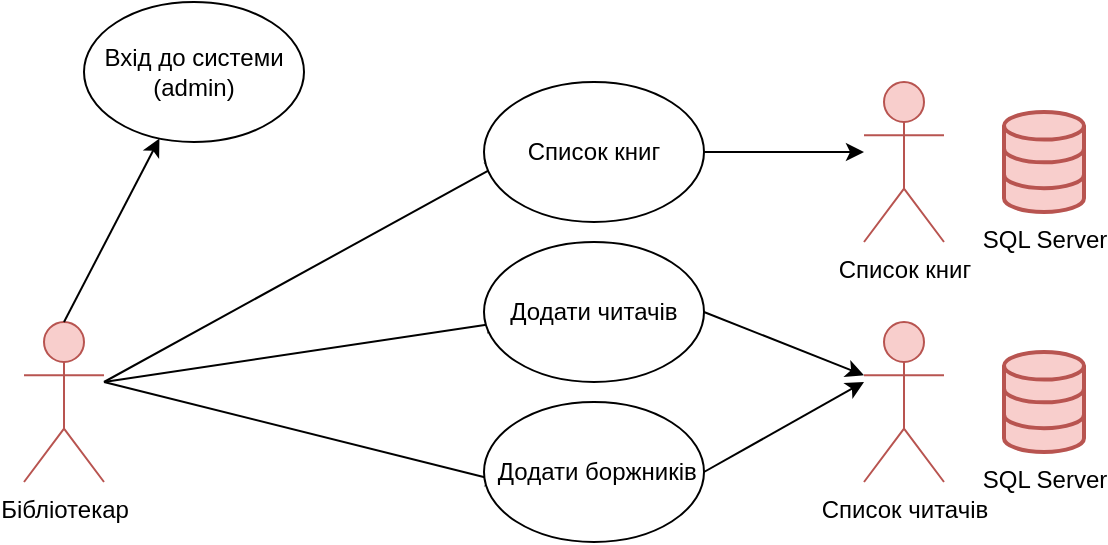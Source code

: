 <mxfile version="20.7.2" type="github"><diagram id="IhM2uEfRA3NO5pGb-PmG" name="Страница 1"><mxGraphModel dx="1050" dy="619" grid="1" gridSize="10" guides="1" tooltips="1" connect="1" arrows="1" fold="1" page="1" pageScale="1" pageWidth="827" pageHeight="1169" math="0" shadow="0"><root><mxCell id="0"/><mxCell id="1" parent="0"/><mxCell id="SwWK0ZUCBtZWXQ4DZ2LM-1" value="Бібліотекар" style="shape=umlActor;verticalLabelPosition=bottom;verticalAlign=top;html=1;outlineConnect=0;fillColor=#f8cecc;strokeColor=#b85450;perimeter=rectanglePerimeter;labelPosition=center;align=center;" vertex="1" parent="1"><mxGeometry x="80" y="280" width="40" height="80" as="geometry"/></mxCell><mxCell id="SwWK0ZUCBtZWXQ4DZ2LM-4" value="" style="endArrow=classic;html=1;rounded=0;" edge="1" parent="1" target="SwWK0ZUCBtZWXQ4DZ2LM-5"><mxGeometry width="50" height="50" relative="1" as="geometry"><mxPoint x="100" y="280" as="sourcePoint"/><mxPoint x="160" y="200" as="targetPoint"/><Array as="points"/></mxGeometry></mxCell><mxCell id="SwWK0ZUCBtZWXQ4DZ2LM-5" value="Вхід до системи&lt;br&gt;(admin)" style="ellipse;whiteSpace=wrap;html=1;" vertex="1" parent="1"><mxGeometry x="110" y="120" width="110" height="70" as="geometry"/></mxCell><mxCell id="SwWK0ZUCBtZWXQ4DZ2LM-6" value="" style="endArrow=classic;html=1;rounded=0;" edge="1" parent="1"><mxGeometry width="50" height="50" relative="1" as="geometry"><mxPoint x="120" y="310" as="sourcePoint"/><mxPoint x="320" y="200" as="targetPoint"/></mxGeometry></mxCell><mxCell id="SwWK0ZUCBtZWXQ4DZ2LM-7" value="" style="endArrow=classic;html=1;rounded=0;" edge="1" parent="1"><mxGeometry width="50" height="50" relative="1" as="geometry"><mxPoint x="120" y="310" as="sourcePoint"/><mxPoint x="320" y="280" as="targetPoint"/></mxGeometry></mxCell><mxCell id="SwWK0ZUCBtZWXQ4DZ2LM-8" value="" style="endArrow=classic;html=1;rounded=0;" edge="1" parent="1"><mxGeometry width="50" height="50" relative="1" as="geometry"><mxPoint x="120" y="310" as="sourcePoint"/><mxPoint x="320" y="360" as="targetPoint"/></mxGeometry></mxCell><mxCell id="SwWK0ZUCBtZWXQ4DZ2LM-9" value="Список книг" style="ellipse;whiteSpace=wrap;html=1;" vertex="1" parent="1"><mxGeometry x="310" y="160" width="110" height="70" as="geometry"/></mxCell><mxCell id="SwWK0ZUCBtZWXQ4DZ2LM-10" value="Додати читачів" style="ellipse;whiteSpace=wrap;html=1;" vertex="1" parent="1"><mxGeometry x="310" y="240" width="110" height="70" as="geometry"/></mxCell><mxCell id="SwWK0ZUCBtZWXQ4DZ2LM-11" value="&amp;nbsp;Додати боржників" style="ellipse;whiteSpace=wrap;html=1;" vertex="1" parent="1"><mxGeometry x="310" y="320" width="110" height="70" as="geometry"/></mxCell><mxCell id="SwWK0ZUCBtZWXQ4DZ2LM-12" value="SQL Server&lt;br&gt;" style="html=1;verticalLabelPosition=bottom;align=center;labelBackgroundColor=#ffffff;verticalAlign=top;strokeWidth=2;strokeColor=#b85450;shadow=0;dashed=0;shape=mxgraph.ios7.icons.data;fillColor=#f8cecc;" vertex="1" parent="1"><mxGeometry x="570" y="295" width="40" height="50" as="geometry"/></mxCell><mxCell id="SwWK0ZUCBtZWXQ4DZ2LM-13" value="Список читачів&lt;br&gt;" style="shape=umlActor;verticalLabelPosition=bottom;verticalAlign=top;html=1;outlineConnect=0;fillColor=#f8cecc;strokeColor=#b85450;perimeter=rectanglePerimeter;labelPosition=center;align=center;" vertex="1" parent="1"><mxGeometry x="500" y="280" width="40" height="80" as="geometry"/></mxCell><mxCell id="SwWK0ZUCBtZWXQ4DZ2LM-14" value="" style="endArrow=classic;html=1;rounded=0;entryX=0;entryY=0.333;entryDx=0;entryDy=0;entryPerimeter=0;exitX=1;exitY=0.5;exitDx=0;exitDy=0;" edge="1" parent="1" source="SwWK0ZUCBtZWXQ4DZ2LM-10" target="SwWK0ZUCBtZWXQ4DZ2LM-13"><mxGeometry width="50" height="50" relative="1" as="geometry"><mxPoint x="414" y="320" as="sourcePoint"/><mxPoint x="464" y="270" as="targetPoint"/></mxGeometry></mxCell><mxCell id="SwWK0ZUCBtZWXQ4DZ2LM-15" value="" style="endArrow=classic;html=1;rounded=0;exitX=1;exitY=0.5;exitDx=0;exitDy=0;" edge="1" parent="1" source="SwWK0ZUCBtZWXQ4DZ2LM-11"><mxGeometry width="50" height="50" relative="1" as="geometry"><mxPoint x="414" y="320" as="sourcePoint"/><mxPoint x="500" y="310" as="targetPoint"/></mxGeometry></mxCell><mxCell id="SwWK0ZUCBtZWXQ4DZ2LM-16" value="" style="shape=image;html=1;verticalAlign=top;verticalLabelPosition=bottom;labelBackgroundColor=#ffffff;imageAspect=0;aspect=fixed;image=https://cdn1.iconfinder.com/data/icons/systemui/21/chain-128.png;rotation=75;" vertex="1" parent="1"><mxGeometry x="539.61" y="304.75" width="30" height="30" as="geometry"/></mxCell><mxCell id="SwWK0ZUCBtZWXQ4DZ2LM-17" value="" style="endArrow=classic;html=1;rounded=0;exitX=1;exitY=0.5;exitDx=0;exitDy=0;" edge="1" parent="1" source="SwWK0ZUCBtZWXQ4DZ2LM-9"><mxGeometry width="50" height="50" relative="1" as="geometry"><mxPoint x="430" y="200" as="sourcePoint"/><mxPoint x="500" y="195" as="targetPoint"/></mxGeometry></mxCell><mxCell id="SwWK0ZUCBtZWXQ4DZ2LM-18" value="Список книг" style="shape=umlActor;verticalLabelPosition=bottom;verticalAlign=top;html=1;outlineConnect=0;fillColor=#f8cecc;strokeColor=#b85450;perimeter=rectanglePerimeter;labelPosition=center;align=center;" vertex="1" parent="1"><mxGeometry x="500" y="160" width="40" height="80" as="geometry"/></mxCell><mxCell id="SwWK0ZUCBtZWXQ4DZ2LM-20" value="SQL Server&lt;br&gt;" style="html=1;verticalLabelPosition=bottom;align=center;labelBackgroundColor=#ffffff;verticalAlign=top;strokeWidth=2;strokeColor=#b85450;shadow=0;dashed=0;shape=mxgraph.ios7.icons.data;fillColor=#f8cecc;" vertex="1" parent="1"><mxGeometry x="570" y="175" width="40" height="50" as="geometry"/></mxCell><mxCell id="SwWK0ZUCBtZWXQ4DZ2LM-21" value="" style="shape=image;html=1;verticalAlign=top;verticalLabelPosition=bottom;labelBackgroundColor=#ffffff;imageAspect=0;aspect=fixed;image=https://cdn1.iconfinder.com/data/icons/systemui/21/chain-128.png;rotation=75;" vertex="1" parent="1"><mxGeometry x="539.61" y="184.75" width="30" height="30" as="geometry"/></mxCell></root></mxGraphModel></diagram></mxfile>
